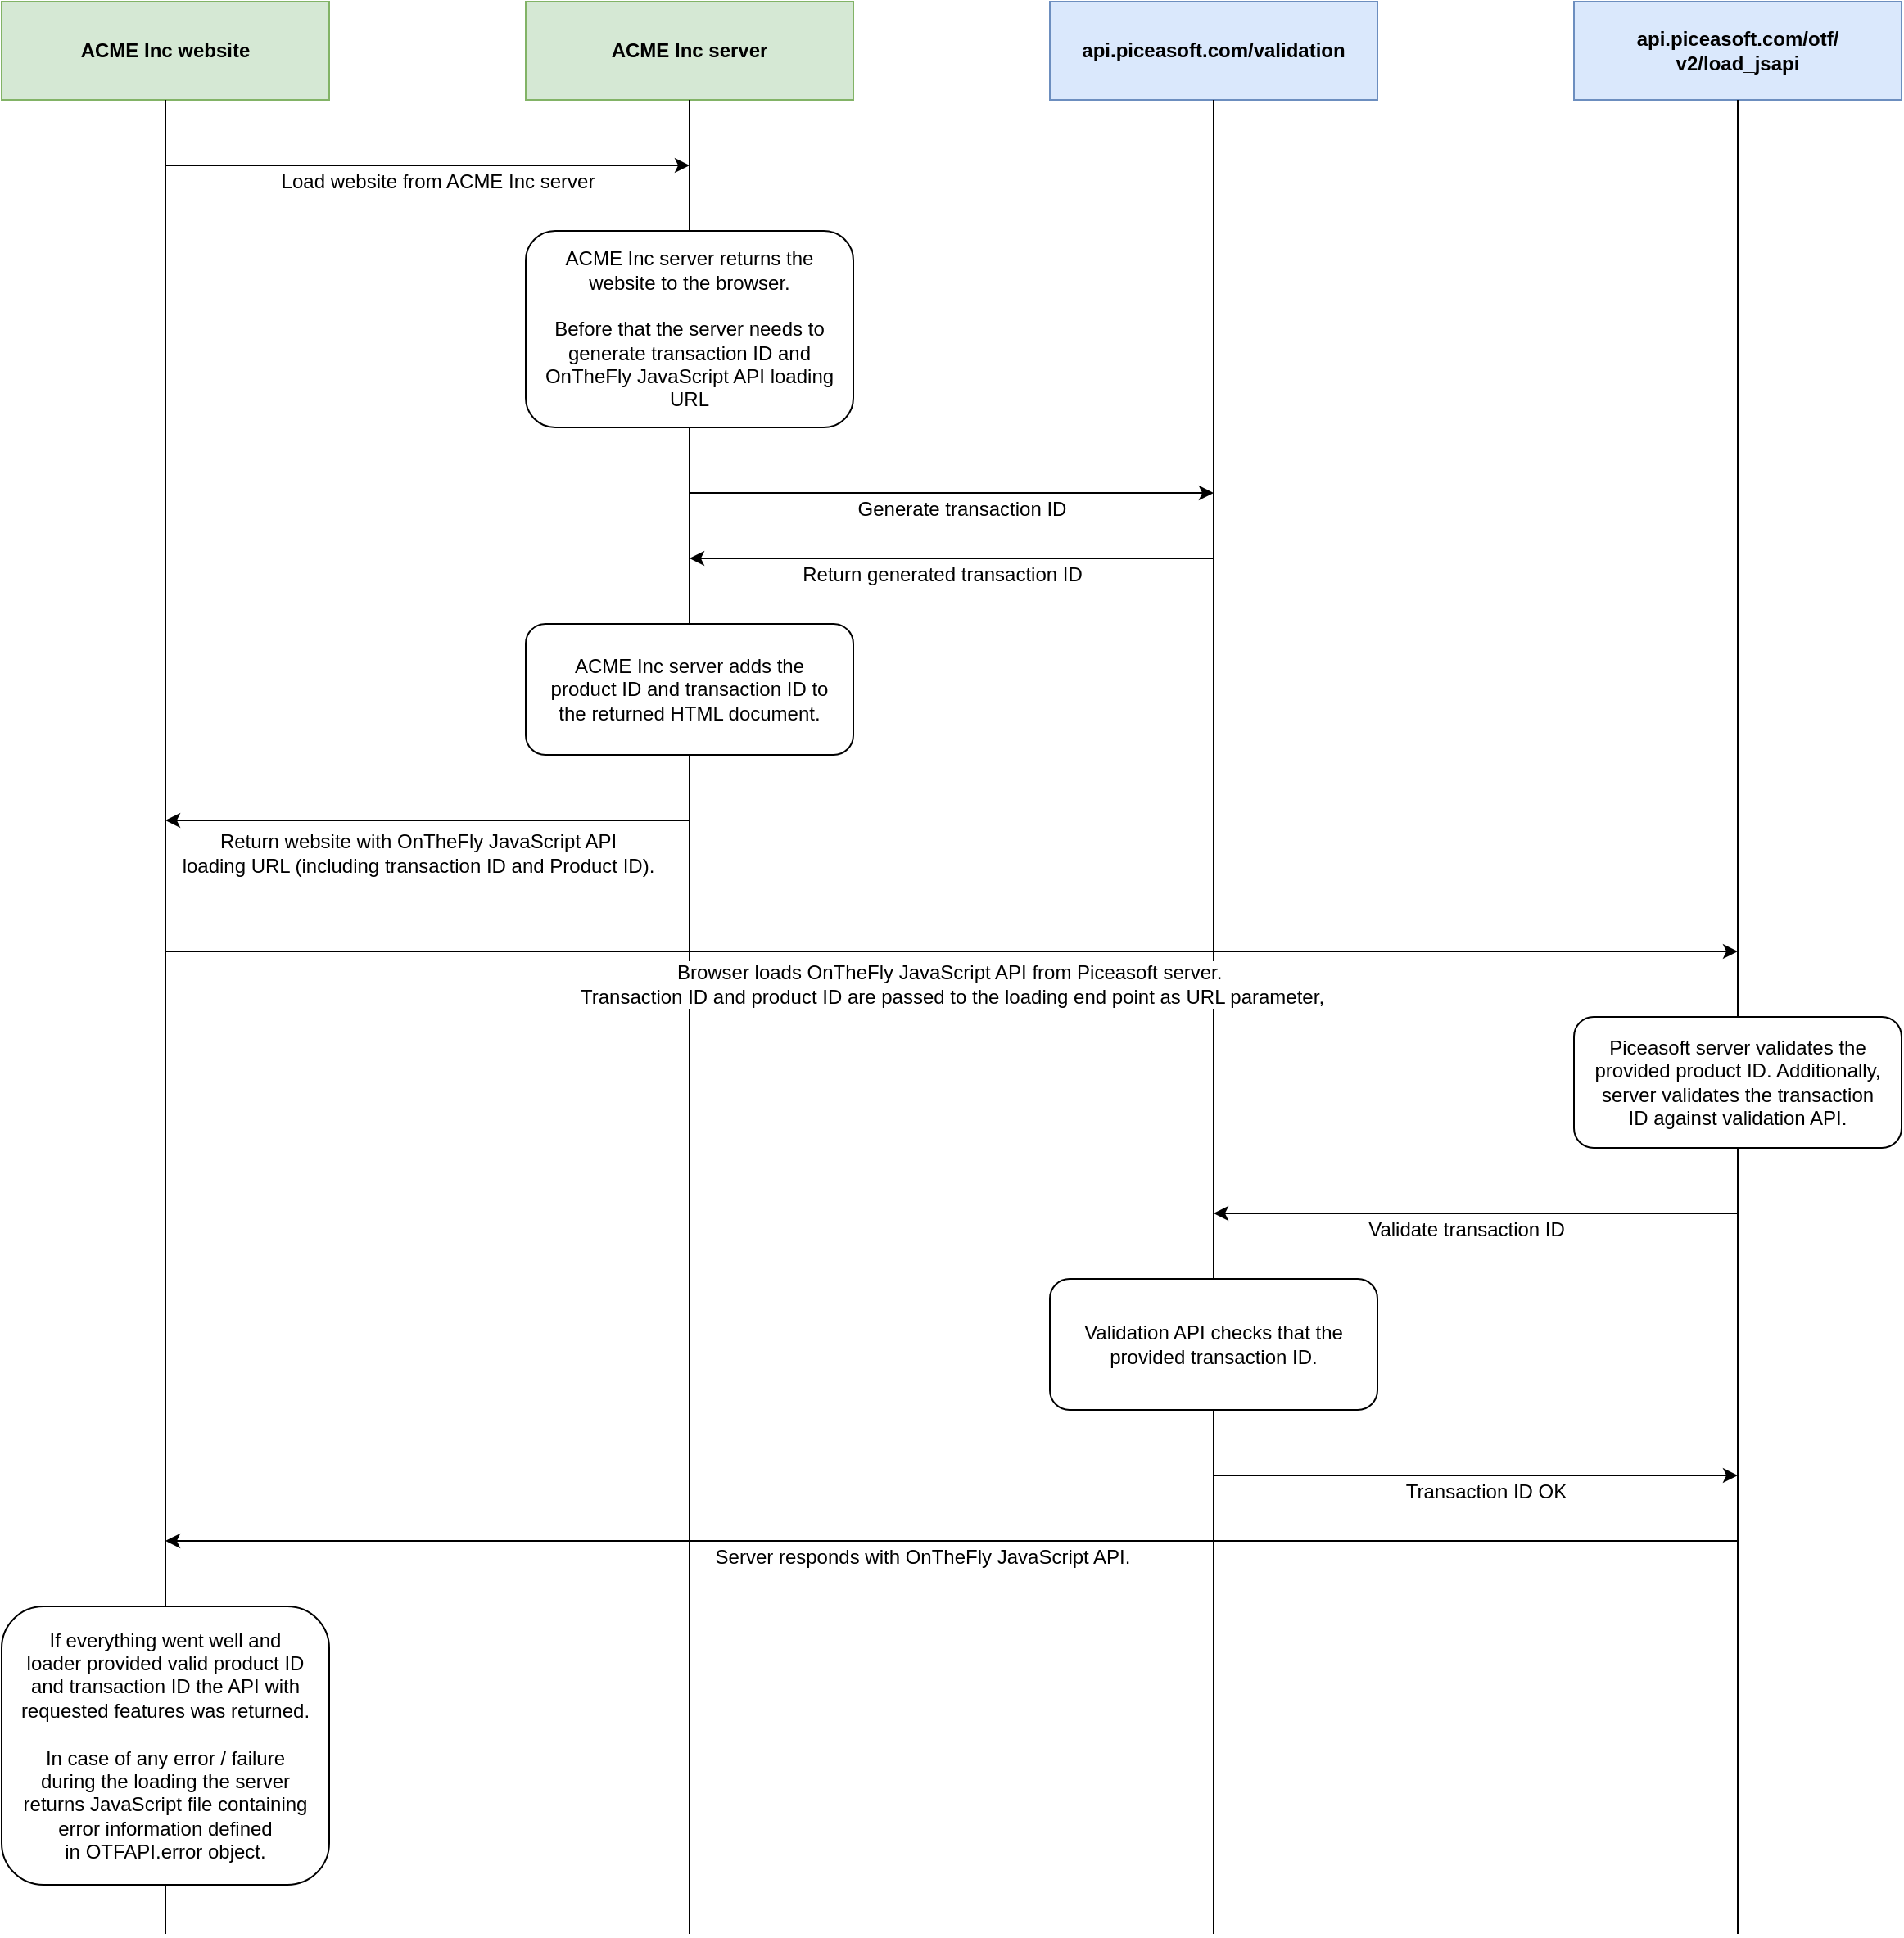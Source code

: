 <mxfile version="12.4.2" type="device" pages="1"><diagram name="Page-1" id="74e2e168-ea6b-b213-b513-2b3c1d86103e"><mxGraphModel dx="1212" dy="1151" grid="1" gridSize="10" guides="1" tooltips="1" connect="1" arrows="1" fold="1" page="1" pageScale="1" pageWidth="1100" pageHeight="850" background="#ffffff" math="0" shadow="0"><root><mxCell id="0"/><mxCell id="1" parent="0"/><mxCell id="gMs9Q2P04M9ItrMjd2Ud-1" value="ACME Inc website" style="rounded=0;whiteSpace=wrap;html=1;fillColor=#d5e8d4;strokeColor=#82b366;fontStyle=1" parent="1" vertex="1"><mxGeometry x="40" y="20" width="200" height="60" as="geometry"/></mxCell><mxCell id="gMs9Q2P04M9ItrMjd2Ud-2" value="ACME Inc server" style="rounded=0;whiteSpace=wrap;html=1;fillColor=#d5e8d4;strokeColor=#82b366;fontStyle=1" parent="1" vertex="1"><mxGeometry x="360" y="20" width="200" height="60" as="geometry"/></mxCell><mxCell id="gMs9Q2P04M9ItrMjd2Ud-3" value="api.piceasoft.com/validation" style="rounded=0;whiteSpace=wrap;html=1;fillColor=#dae8fc;strokeColor=#6c8ebf;fontStyle=1" parent="1" vertex="1"><mxGeometry x="680" y="20" width="200" height="60" as="geometry"/></mxCell><mxCell id="gMs9Q2P04M9ItrMjd2Ud-4" value="api.piceasoft.com/otf/&lt;br&gt;v2/load_jsapi" style="rounded=0;whiteSpace=wrap;html=1;fillColor=#dae8fc;strokeColor=#6c8ebf;fontStyle=1" parent="1" vertex="1"><mxGeometry x="1000" y="20" width="200" height="60" as="geometry"/></mxCell><mxCell id="gMs9Q2P04M9ItrMjd2Ud-5" value="" style="endArrow=none;html=1;entryX=0.5;entryY=1;entryDx=0;entryDy=0;" parent="1" target="gMs9Q2P04M9ItrMjd2Ud-1" edge="1"><mxGeometry width="50" height="50" relative="1" as="geometry"><mxPoint x="140" y="1200" as="sourcePoint"/><mxPoint x="110" y="290" as="targetPoint"/></mxGeometry></mxCell><mxCell id="gMs9Q2P04M9ItrMjd2Ud-6" value="" style="endArrow=none;html=1;entryX=0.5;entryY=1;entryDx=0;entryDy=0;" parent="1" target="gMs9Q2P04M9ItrMjd2Ud-2" edge="1"><mxGeometry width="50" height="50" relative="1" as="geometry"><mxPoint x="460" y="1200" as="sourcePoint"/><mxPoint x="379.5" y="120" as="targetPoint"/></mxGeometry></mxCell><mxCell id="gMs9Q2P04M9ItrMjd2Ud-7" value="" style="endArrow=none;html=1;entryX=0.5;entryY=1;entryDx=0;entryDy=0;" parent="1" target="gMs9Q2P04M9ItrMjd2Ud-3" edge="1"><mxGeometry width="50" height="50" relative="1" as="geometry"><mxPoint x="780" y="1200" as="sourcePoint"/><mxPoint x="90" y="860" as="targetPoint"/></mxGeometry></mxCell><mxCell id="gMs9Q2P04M9ItrMjd2Ud-8" value="" style="endArrow=none;html=1;entryX=0.5;entryY=1;entryDx=0;entryDy=0;" parent="1" target="gMs9Q2P04M9ItrMjd2Ud-4" edge="1"><mxGeometry width="50" height="50" relative="1" as="geometry"><mxPoint x="1100" y="1200" as="sourcePoint"/><mxPoint x="90" y="860" as="targetPoint"/></mxGeometry></mxCell><mxCell id="gMs9Q2P04M9ItrMjd2Ud-9" value="" style="endArrow=classic;html=1;" parent="1" edge="1"><mxGeometry width="50" height="50" relative="1" as="geometry"><mxPoint x="140" y="120" as="sourcePoint"/><mxPoint x="460" y="120" as="targetPoint"/></mxGeometry></mxCell><mxCell id="gMs9Q2P04M9ItrMjd2Ud-10" value="Load website from ACME Inc server" style="text;html=1;align=center;verticalAlign=middle;resizable=0;points=[];;labelBackgroundColor=#ffffff;" parent="gMs9Q2P04M9ItrMjd2Ud-9" vertex="1" connectable="0"><mxGeometry x="0.037" relative="1" as="geometry"><mxPoint y="10" as="offset"/></mxGeometry></mxCell><mxCell id="gMs9Q2P04M9ItrMjd2Ud-11" value="ACME Inc server returns the website to the browser.&lt;br&gt;&lt;br&gt;Before that the server needs to generate transaction ID and OnTheFly JavaScript API loading URL" style="rounded=1;whiteSpace=wrap;html=1;spacing=12;" parent="1" vertex="1"><mxGeometry x="360" y="160" width="200" height="120" as="geometry"/></mxCell><mxCell id="gMs9Q2P04M9ItrMjd2Ud-12" value="" style="endArrow=classic;html=1;" parent="1" edge="1"><mxGeometry width="50" height="50" relative="1" as="geometry"><mxPoint x="460" y="320" as="sourcePoint"/><mxPoint x="780" y="320" as="targetPoint"/></mxGeometry></mxCell><mxCell id="gMs9Q2P04M9ItrMjd2Ud-13" value="Generate transaction ID" style="text;html=1;align=center;verticalAlign=middle;resizable=0;points=[];;labelBackgroundColor=#ffffff;" parent="gMs9Q2P04M9ItrMjd2Ud-12" vertex="1" connectable="0"><mxGeometry x="0.037" relative="1" as="geometry"><mxPoint y="10" as="offset"/></mxGeometry></mxCell><mxCell id="gMs9Q2P04M9ItrMjd2Ud-14" value="" style="endArrow=classic;html=1;" parent="1" edge="1"><mxGeometry width="50" height="50" relative="1" as="geometry"><mxPoint x="780" y="360" as="sourcePoint"/><mxPoint x="460" y="360" as="targetPoint"/></mxGeometry></mxCell><mxCell id="gMs9Q2P04M9ItrMjd2Ud-15" value="Return generated transaction ID" style="text;html=1;align=center;verticalAlign=middle;resizable=0;points=[];;labelBackgroundColor=#ffffff;" parent="gMs9Q2P04M9ItrMjd2Ud-14" vertex="1" connectable="0"><mxGeometry x="0.037" relative="1" as="geometry"><mxPoint y="10" as="offset"/></mxGeometry></mxCell><mxCell id="gMs9Q2P04M9ItrMjd2Ud-16" value="ACME Inc server adds the product ID and transaction ID to the returned HTML document." style="rounded=1;whiteSpace=wrap;html=1;spacing=12;" parent="1" vertex="1"><mxGeometry x="360" y="400" width="200" height="80" as="geometry"/></mxCell><mxCell id="gMs9Q2P04M9ItrMjd2Ud-17" value="" style="endArrow=classic;html=1;" parent="1" edge="1"><mxGeometry width="50" height="50" relative="1" as="geometry"><mxPoint x="460" y="520" as="sourcePoint"/><mxPoint x="140" y="520" as="targetPoint"/></mxGeometry></mxCell><mxCell id="gMs9Q2P04M9ItrMjd2Ud-18" value="Return website with OnTheFly JavaScript API&lt;br&gt;loading URL (including transaction ID and Product ID)." style="text;html=1;align=center;verticalAlign=middle;resizable=0;points=[];;labelBackgroundColor=#ffffff;" parent="gMs9Q2P04M9ItrMjd2Ud-17" vertex="1" connectable="0"><mxGeometry x="0.037" relative="1" as="geometry"><mxPoint y="20" as="offset"/></mxGeometry></mxCell><mxCell id="gMs9Q2P04M9ItrMjd2Ud-19" value="" style="endArrow=classic;html=1;" parent="1" edge="1"><mxGeometry width="50" height="50" relative="1" as="geometry"><mxPoint x="140" y="600" as="sourcePoint"/><mxPoint x="1100" y="600" as="targetPoint"/></mxGeometry></mxCell><mxCell id="gMs9Q2P04M9ItrMjd2Ud-20" value="Browser loads OnTheFly JavaScript API from Piceasoft server.&amp;nbsp;&lt;br&gt;Transaction ID and product ID are passed to the loading end point as URL parameter," style="text;html=1;align=center;verticalAlign=middle;resizable=0;points=[];;labelBackgroundColor=#ffffff;" parent="gMs9Q2P04M9ItrMjd2Ud-19" vertex="1" connectable="0"><mxGeometry x="0.037" relative="1" as="geometry"><mxPoint x="-18" y="20" as="offset"/></mxGeometry></mxCell><mxCell id="gMs9Q2P04M9ItrMjd2Ud-21" value="" style="endArrow=classic;html=1;" parent="1" edge="1"><mxGeometry width="50" height="50" relative="1" as="geometry"><mxPoint x="1100" y="760" as="sourcePoint"/><mxPoint x="780" y="760" as="targetPoint"/></mxGeometry></mxCell><mxCell id="gMs9Q2P04M9ItrMjd2Ud-22" value="Validate transaction ID" style="text;html=1;align=center;verticalAlign=middle;resizable=0;points=[];;labelBackgroundColor=#ffffff;" parent="gMs9Q2P04M9ItrMjd2Ud-21" vertex="1" connectable="0"><mxGeometry x="0.037" relative="1" as="geometry"><mxPoint y="10" as="offset"/></mxGeometry></mxCell><mxCell id="gMs9Q2P04M9ItrMjd2Ud-23" value="" style="endArrow=classic;html=1;" parent="1" edge="1"><mxGeometry width="50" height="50" relative="1" as="geometry"><mxPoint x="780" y="920" as="sourcePoint"/><mxPoint x="1100" y="920" as="targetPoint"/></mxGeometry></mxCell><mxCell id="gMs9Q2P04M9ItrMjd2Ud-24" value="Transaction ID OK" style="text;html=1;align=center;verticalAlign=middle;resizable=0;points=[];;labelBackgroundColor=#ffffff;" parent="gMs9Q2P04M9ItrMjd2Ud-23" vertex="1" connectable="0"><mxGeometry x="0.037" relative="1" as="geometry"><mxPoint y="10" as="offset"/></mxGeometry></mxCell><mxCell id="gMs9Q2P04M9ItrMjd2Ud-25" value="Piceasoft server validates the provided product ID. Additionally, server validates the transaction ID against validation API." style="rounded=1;whiteSpace=wrap;html=1;spacing=12;" parent="1" vertex="1"><mxGeometry x="1000" y="640" width="200" height="80" as="geometry"/></mxCell><mxCell id="gMs9Q2P04M9ItrMjd2Ud-26" value="Validation API checks that the provided transaction ID." style="rounded=1;whiteSpace=wrap;html=1;spacing=12;" parent="1" vertex="1"><mxGeometry x="680" y="800" width="200" height="80" as="geometry"/></mxCell><mxCell id="gMs9Q2P04M9ItrMjd2Ud-27" value="" style="endArrow=classic;html=1;" parent="1" edge="1"><mxGeometry width="50" height="50" relative="1" as="geometry"><mxPoint x="1100" y="960" as="sourcePoint"/><mxPoint x="140" y="960" as="targetPoint"/></mxGeometry></mxCell><mxCell id="gMs9Q2P04M9ItrMjd2Ud-28" value="Server responds with OnTheFly JavaScript API." style="text;html=1;align=center;verticalAlign=middle;resizable=0;points=[];;labelBackgroundColor=#ffffff;" parent="gMs9Q2P04M9ItrMjd2Ud-27" vertex="1" connectable="0"><mxGeometry x="0.037" relative="1" as="geometry"><mxPoint y="10" as="offset"/></mxGeometry></mxCell><mxCell id="gMs9Q2P04M9ItrMjd2Ud-29" value="If everything went well and loader provided valid product ID and transaction ID the API with requested features was returned.&lt;br&gt;&lt;br&gt;In case of any error / failure during the loading the server returns JavaScript file containing error information defined in&amp;nbsp;OTFAPI.error object." style="rounded=1;whiteSpace=wrap;html=1;spacing=12;" parent="1" vertex="1"><mxGeometry x="40" y="1000" width="200" height="170" as="geometry"/></mxCell></root></mxGraphModel></diagram></mxfile>